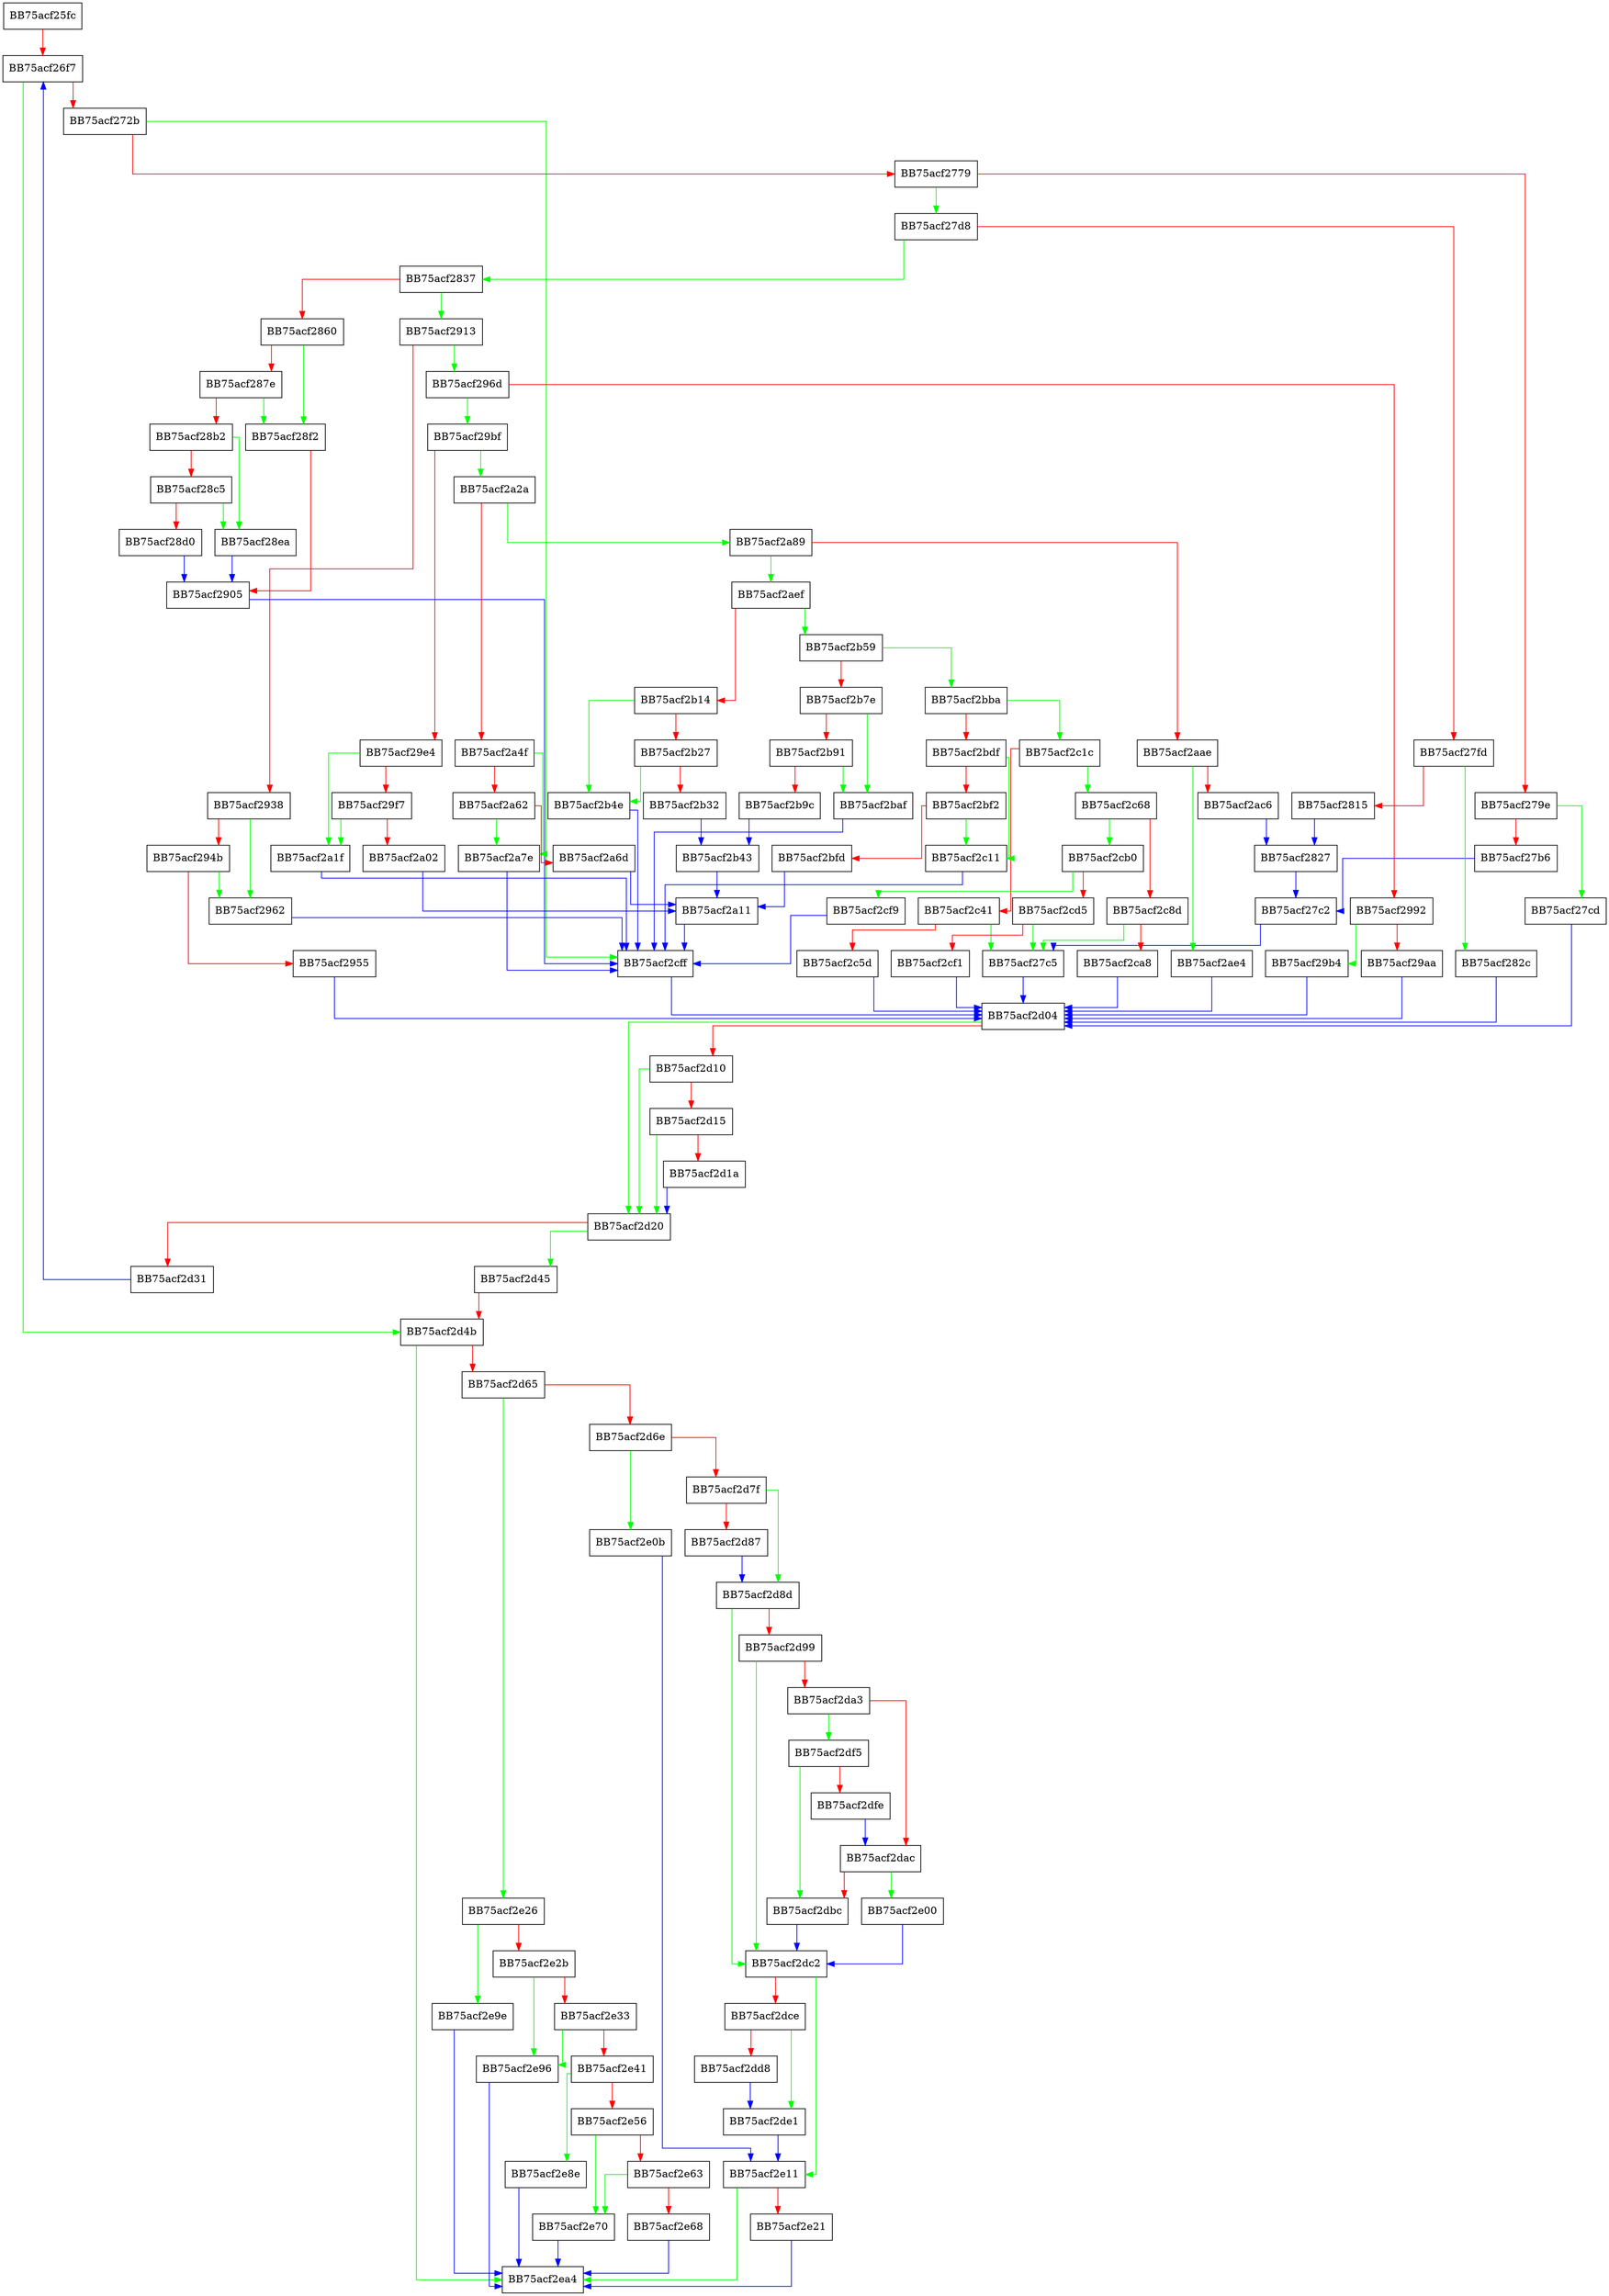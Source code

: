 digraph parse_event_string {
  node [shape="box"];
  graph [splines=ortho];
  BB75acf25fc -> BB75acf26f7 [color="red"];
  BB75acf26f7 -> BB75acf2d4b [color="green"];
  BB75acf26f7 -> BB75acf272b [color="red"];
  BB75acf272b -> BB75acf2cff [color="green"];
  BB75acf272b -> BB75acf2779 [color="red"];
  BB75acf2779 -> BB75acf27d8 [color="green"];
  BB75acf2779 -> BB75acf279e [color="red"];
  BB75acf279e -> BB75acf27cd [color="green"];
  BB75acf279e -> BB75acf27b6 [color="red"];
  BB75acf27b6 -> BB75acf27c2 [color="blue"];
  BB75acf27c2 -> BB75acf27c5 [color="blue"];
  BB75acf27c5 -> BB75acf2d04 [color="blue"];
  BB75acf27cd -> BB75acf2d04 [color="blue"];
  BB75acf27d8 -> BB75acf2837 [color="green"];
  BB75acf27d8 -> BB75acf27fd [color="red"];
  BB75acf27fd -> BB75acf282c [color="green"];
  BB75acf27fd -> BB75acf2815 [color="red"];
  BB75acf2815 -> BB75acf2827 [color="blue"];
  BB75acf2827 -> BB75acf27c2 [color="blue"];
  BB75acf282c -> BB75acf2d04 [color="blue"];
  BB75acf2837 -> BB75acf2913 [color="green"];
  BB75acf2837 -> BB75acf2860 [color="red"];
  BB75acf2860 -> BB75acf28f2 [color="green"];
  BB75acf2860 -> BB75acf287e [color="red"];
  BB75acf287e -> BB75acf28f2 [color="green"];
  BB75acf287e -> BB75acf28b2 [color="red"];
  BB75acf28b2 -> BB75acf28ea [color="green"];
  BB75acf28b2 -> BB75acf28c5 [color="red"];
  BB75acf28c5 -> BB75acf28ea [color="green"];
  BB75acf28c5 -> BB75acf28d0 [color="red"];
  BB75acf28d0 -> BB75acf2905 [color="blue"];
  BB75acf28ea -> BB75acf2905 [color="blue"];
  BB75acf28f2 -> BB75acf2905 [color="red"];
  BB75acf2905 -> BB75acf2cff [color="blue"];
  BB75acf2913 -> BB75acf296d [color="green"];
  BB75acf2913 -> BB75acf2938 [color="red"];
  BB75acf2938 -> BB75acf2962 [color="green"];
  BB75acf2938 -> BB75acf294b [color="red"];
  BB75acf294b -> BB75acf2962 [color="green"];
  BB75acf294b -> BB75acf2955 [color="red"];
  BB75acf2955 -> BB75acf2d04 [color="blue"];
  BB75acf2962 -> BB75acf2cff [color="blue"];
  BB75acf296d -> BB75acf29bf [color="green"];
  BB75acf296d -> BB75acf2992 [color="red"];
  BB75acf2992 -> BB75acf29b4 [color="green"];
  BB75acf2992 -> BB75acf29aa [color="red"];
  BB75acf29aa -> BB75acf2d04 [color="blue"];
  BB75acf29b4 -> BB75acf2d04 [color="blue"];
  BB75acf29bf -> BB75acf2a2a [color="green"];
  BB75acf29bf -> BB75acf29e4 [color="red"];
  BB75acf29e4 -> BB75acf2a1f [color="green"];
  BB75acf29e4 -> BB75acf29f7 [color="red"];
  BB75acf29f7 -> BB75acf2a1f [color="green"];
  BB75acf29f7 -> BB75acf2a02 [color="red"];
  BB75acf2a02 -> BB75acf2a11 [color="blue"];
  BB75acf2a11 -> BB75acf2cff [color="blue"];
  BB75acf2a1f -> BB75acf2cff [color="blue"];
  BB75acf2a2a -> BB75acf2a89 [color="green"];
  BB75acf2a2a -> BB75acf2a4f [color="red"];
  BB75acf2a4f -> BB75acf2a7e [color="green"];
  BB75acf2a4f -> BB75acf2a62 [color="red"];
  BB75acf2a62 -> BB75acf2a7e [color="green"];
  BB75acf2a62 -> BB75acf2a6d [color="red"];
  BB75acf2a6d -> BB75acf2a11 [color="blue"];
  BB75acf2a7e -> BB75acf2cff [color="blue"];
  BB75acf2a89 -> BB75acf2aef [color="green"];
  BB75acf2a89 -> BB75acf2aae [color="red"];
  BB75acf2aae -> BB75acf2ae4 [color="green"];
  BB75acf2aae -> BB75acf2ac6 [color="red"];
  BB75acf2ac6 -> BB75acf2827 [color="blue"];
  BB75acf2ae4 -> BB75acf2d04 [color="blue"];
  BB75acf2aef -> BB75acf2b59 [color="green"];
  BB75acf2aef -> BB75acf2b14 [color="red"];
  BB75acf2b14 -> BB75acf2b4e [color="green"];
  BB75acf2b14 -> BB75acf2b27 [color="red"];
  BB75acf2b27 -> BB75acf2b4e [color="green"];
  BB75acf2b27 -> BB75acf2b32 [color="red"];
  BB75acf2b32 -> BB75acf2b43 [color="blue"];
  BB75acf2b43 -> BB75acf2a11 [color="blue"];
  BB75acf2b4e -> BB75acf2cff [color="blue"];
  BB75acf2b59 -> BB75acf2bba [color="green"];
  BB75acf2b59 -> BB75acf2b7e [color="red"];
  BB75acf2b7e -> BB75acf2baf [color="green"];
  BB75acf2b7e -> BB75acf2b91 [color="red"];
  BB75acf2b91 -> BB75acf2baf [color="green"];
  BB75acf2b91 -> BB75acf2b9c [color="red"];
  BB75acf2b9c -> BB75acf2b43 [color="blue"];
  BB75acf2baf -> BB75acf2cff [color="blue"];
  BB75acf2bba -> BB75acf2c1c [color="green"];
  BB75acf2bba -> BB75acf2bdf [color="red"];
  BB75acf2bdf -> BB75acf2c11 [color="green"];
  BB75acf2bdf -> BB75acf2bf2 [color="red"];
  BB75acf2bf2 -> BB75acf2c11 [color="green"];
  BB75acf2bf2 -> BB75acf2bfd [color="red"];
  BB75acf2bfd -> BB75acf2a11 [color="blue"];
  BB75acf2c11 -> BB75acf2cff [color="blue"];
  BB75acf2c1c -> BB75acf2c68 [color="green"];
  BB75acf2c1c -> BB75acf2c41 [color="red"];
  BB75acf2c41 -> BB75acf27c5 [color="green"];
  BB75acf2c41 -> BB75acf2c5d [color="red"];
  BB75acf2c5d -> BB75acf2d04 [color="blue"];
  BB75acf2c68 -> BB75acf2cb0 [color="green"];
  BB75acf2c68 -> BB75acf2c8d [color="red"];
  BB75acf2c8d -> BB75acf27c5 [color="green"];
  BB75acf2c8d -> BB75acf2ca8 [color="red"];
  BB75acf2ca8 -> BB75acf2d04 [color="blue"];
  BB75acf2cb0 -> BB75acf2cf9 [color="green"];
  BB75acf2cb0 -> BB75acf2cd5 [color="red"];
  BB75acf2cd5 -> BB75acf27c5 [color="green"];
  BB75acf2cd5 -> BB75acf2cf1 [color="red"];
  BB75acf2cf1 -> BB75acf2d04 [color="blue"];
  BB75acf2cf9 -> BB75acf2cff [color="blue"];
  BB75acf2cff -> BB75acf2d04 [color="blue"];
  BB75acf2d04 -> BB75acf2d20 [color="green"];
  BB75acf2d04 -> BB75acf2d10 [color="red"];
  BB75acf2d10 -> BB75acf2d20 [color="green"];
  BB75acf2d10 -> BB75acf2d15 [color="red"];
  BB75acf2d15 -> BB75acf2d20 [color="green"];
  BB75acf2d15 -> BB75acf2d1a [color="red"];
  BB75acf2d1a -> BB75acf2d20 [color="blue"];
  BB75acf2d20 -> BB75acf2d45 [color="green"];
  BB75acf2d20 -> BB75acf2d31 [color="red"];
  BB75acf2d31 -> BB75acf26f7 [color="blue"];
  BB75acf2d45 -> BB75acf2d4b [color="red"];
  BB75acf2d4b -> BB75acf2ea4 [color="green"];
  BB75acf2d4b -> BB75acf2d65 [color="red"];
  BB75acf2d65 -> BB75acf2e26 [color="green"];
  BB75acf2d65 -> BB75acf2d6e [color="red"];
  BB75acf2d6e -> BB75acf2e0b [color="green"];
  BB75acf2d6e -> BB75acf2d7f [color="red"];
  BB75acf2d7f -> BB75acf2d8d [color="green"];
  BB75acf2d7f -> BB75acf2d87 [color="red"];
  BB75acf2d87 -> BB75acf2d8d [color="blue"];
  BB75acf2d8d -> BB75acf2dc2 [color="green"];
  BB75acf2d8d -> BB75acf2d99 [color="red"];
  BB75acf2d99 -> BB75acf2dc2 [color="green"];
  BB75acf2d99 -> BB75acf2da3 [color="red"];
  BB75acf2da3 -> BB75acf2df5 [color="green"];
  BB75acf2da3 -> BB75acf2dac [color="red"];
  BB75acf2dac -> BB75acf2e00 [color="green"];
  BB75acf2dac -> BB75acf2dbc [color="red"];
  BB75acf2dbc -> BB75acf2dc2 [color="blue"];
  BB75acf2dc2 -> BB75acf2e11 [color="green"];
  BB75acf2dc2 -> BB75acf2dce [color="red"];
  BB75acf2dce -> BB75acf2de1 [color="green"];
  BB75acf2dce -> BB75acf2dd8 [color="red"];
  BB75acf2dd8 -> BB75acf2de1 [color="blue"];
  BB75acf2de1 -> BB75acf2e11 [color="blue"];
  BB75acf2df5 -> BB75acf2dbc [color="green"];
  BB75acf2df5 -> BB75acf2dfe [color="red"];
  BB75acf2dfe -> BB75acf2dac [color="blue"];
  BB75acf2e00 -> BB75acf2dc2 [color="blue"];
  BB75acf2e0b -> BB75acf2e11 [color="blue"];
  BB75acf2e11 -> BB75acf2ea4 [color="green"];
  BB75acf2e11 -> BB75acf2e21 [color="red"];
  BB75acf2e21 -> BB75acf2ea4 [color="blue"];
  BB75acf2e26 -> BB75acf2e9e [color="green"];
  BB75acf2e26 -> BB75acf2e2b [color="red"];
  BB75acf2e2b -> BB75acf2e96 [color="green"];
  BB75acf2e2b -> BB75acf2e33 [color="red"];
  BB75acf2e33 -> BB75acf2e96 [color="green"];
  BB75acf2e33 -> BB75acf2e41 [color="red"];
  BB75acf2e41 -> BB75acf2e8e [color="green"];
  BB75acf2e41 -> BB75acf2e56 [color="red"];
  BB75acf2e56 -> BB75acf2e70 [color="green"];
  BB75acf2e56 -> BB75acf2e63 [color="red"];
  BB75acf2e63 -> BB75acf2e70 [color="green"];
  BB75acf2e63 -> BB75acf2e68 [color="red"];
  BB75acf2e68 -> BB75acf2ea4 [color="blue"];
  BB75acf2e70 -> BB75acf2ea4 [color="blue"];
  BB75acf2e8e -> BB75acf2ea4 [color="blue"];
  BB75acf2e96 -> BB75acf2ea4 [color="blue"];
  BB75acf2e9e -> BB75acf2ea4 [color="blue"];
}